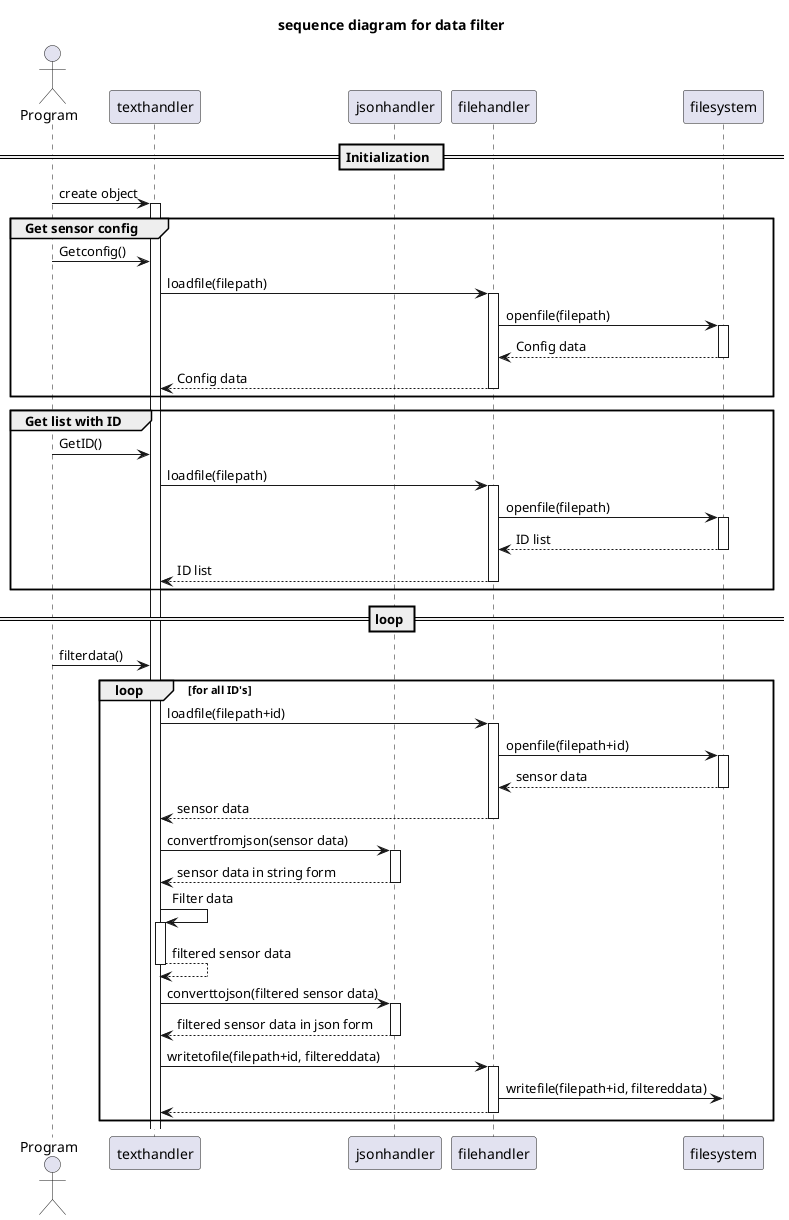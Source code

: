 @startuml
actor Program
participant texthandler
participant jsonhandler
participant filehandler
participant filesystem

title sequence diagram for data filter


== Initialization  ==
Program -> texthandler : create object
    activate texthandler
group Get sensor config
    Program -> texthandler : Getconfig()
    texthandler -> filehandler : loadfile(filepath)
    activate filehandler
    filehandler -> filesystem : openfile(filepath)
    activate filesystem
    return Config data
    return Config data
end
group Get list with ID
    Program -> texthandler : GetID()
    texthandler -> filehandler : loadfile(filepath)
    activate filehandler
    filehandler -> filesystem : openfile(filepath)
    activate filesystem
    return ID list
    return ID list
end

== loop ==

Program -> texthandler : filterdata()
loop for all ID's
    texthandler->filehandler : loadfile(filepath+id)
    activate filehandler

    filehandler -> filesystem : openfile(filepath+id)
    activate filesystem
    return  sensor data

    return sensor data

    texthandler->jsonhandler : convertfromjson(sensor data)
    activate jsonhandler
    return sensor data in string form

    texthandler -> texthandler : Filter data
    activate texthandler
    return filtered sensor data

    texthandler->jsonhandler : converttojson(filtered sensor data)
    activate jsonhandler
    return  filtered sensor data in json form

    texthandler->filehandler : writetofile(filepath+id, filtereddata)
    activate filehandler

    filehandler->filesystem : writefile(filepath+id, filtereddata)
    return
end
@enduml